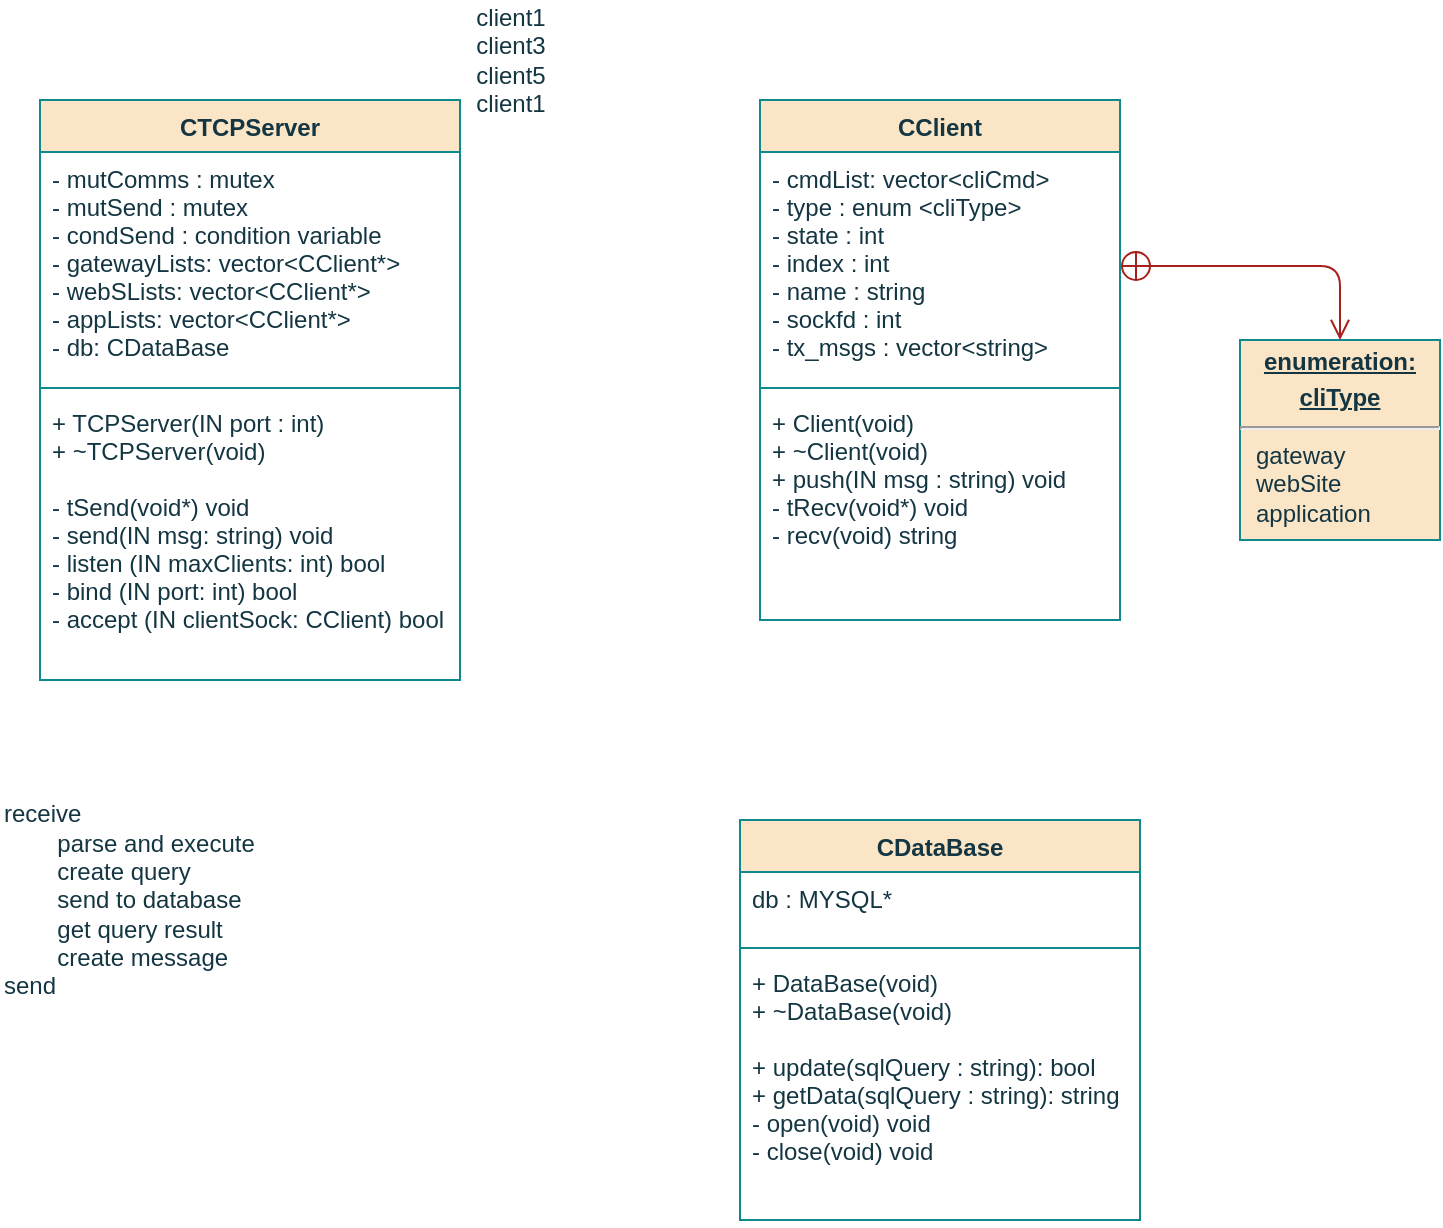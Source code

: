 <mxfile version="15.9.6" type="device" pages="6"><diagram id="49ln73r_cyLWRRV5bPis" name="Class"><mxGraphModel dx="1422" dy="793" grid="1" gridSize="10" guides="1" tooltips="1" connect="1" arrows="1" fold="1" page="0" pageScale="1" pageWidth="850" pageHeight="1100" background="none" math="0" shadow="0"><root><mxCell id="0"/><mxCell id="1" parent="0"/><mxCell id="VT_Aw-DX98Dw9pmr3WUd-1" value="CTCPServer" style="swimlane;fontStyle=1;align=center;verticalAlign=top;childLayout=stackLayout;horizontal=1;startSize=26;horizontalStack=0;resizeParent=1;resizeParentMax=0;resizeLast=0;collapsible=1;marginBottom=0;fillColor=#FAE5C7;strokeColor=#0F8B8D;fontColor=#143642;" parent="1" vertex="1"><mxGeometry x="120" y="200" width="210" height="290" as="geometry"><mxRectangle x="240" y="280" width="60" height="26" as="alternateBounds"/></mxGeometry></mxCell><mxCell id="VT_Aw-DX98Dw9pmr3WUd-2" value="-  mutComms : mutex&#xA;-  mutSend : mutex&#xA;- condSend : condition variable&#xA;- gatewayLists: vector&lt;CClient*&gt;&#xA;- webSLists: vector&lt;CClient*&gt;&#xA;- appLists: vector&lt;CClient*&gt;&#xA;- db: CDataBase" style="text;strokeColor=none;fillColor=none;align=left;verticalAlign=top;spacingLeft=4;spacingRight=4;overflow=hidden;rotatable=0;points=[[0,0.5],[1,0.5]];portConstraint=eastwest;fontColor=#143642;" parent="VT_Aw-DX98Dw9pmr3WUd-1" vertex="1"><mxGeometry y="26" width="210" height="114" as="geometry"/></mxCell><mxCell id="VT_Aw-DX98Dw9pmr3WUd-3" value="" style="line;strokeWidth=1;fillColor=none;align=left;verticalAlign=middle;spacingTop=-1;spacingLeft=3;spacingRight=3;rotatable=0;labelPosition=right;points=[];portConstraint=eastwest;labelBackgroundColor=#DAD2D8;strokeColor=#0F8B8D;fontColor=#143642;" parent="VT_Aw-DX98Dw9pmr3WUd-1" vertex="1"><mxGeometry y="140" width="210" height="8" as="geometry"/></mxCell><mxCell id="VT_Aw-DX98Dw9pmr3WUd-4" value="+ TCPServer(IN port : int)&#xA;+ ~TCPServer(void)&#xA;&#xA;- tSend(void*) void&#xA;- send(IN msg: string) void&#xA;- listen (IN maxClients: int) bool&#xA;- bind (IN port: int) bool&#xA;- accept (IN clientSock: CClient) bool" style="text;strokeColor=none;fillColor=none;align=left;verticalAlign=top;spacingLeft=4;spacingRight=4;overflow=hidden;rotatable=0;points=[[0,0.5],[1,0.5]];portConstraint=eastwest;fontColor=#143642;" parent="VT_Aw-DX98Dw9pmr3WUd-1" vertex="1"><mxGeometry y="148" width="210" height="142" as="geometry"/></mxCell><mxCell id="X1x6oeMcWAnw7KR55U_l-1" value="CClient" style="swimlane;fontStyle=1;align=center;verticalAlign=top;childLayout=stackLayout;horizontal=1;startSize=26;horizontalStack=0;resizeParent=1;resizeParentMax=0;resizeLast=0;collapsible=1;marginBottom=0;fillColor=#FAE5C7;strokeColor=#0F8B8D;fontColor=#143642;" vertex="1" parent="1"><mxGeometry x="480" y="200" width="180" height="260" as="geometry"><mxRectangle x="240" y="280" width="60" height="26" as="alternateBounds"/></mxGeometry></mxCell><mxCell id="X1x6oeMcWAnw7KR55U_l-2" value="- cmdList: vector&lt;cliCmd&gt;&#xA;- type : enum &lt;cliType&gt;&#xA;- state : int&#xA;        -  index : int&#xA;        - name : string&#xA;- sockfd : int&#xA;- tx_msgs : vector&lt;string&gt;" style="text;strokeColor=none;fillColor=none;align=left;verticalAlign=top;spacingLeft=4;spacingRight=4;overflow=hidden;rotatable=0;points=[[0,0.5],[1,0.5]];portConstraint=eastwest;fontColor=#143642;" vertex="1" parent="X1x6oeMcWAnw7KR55U_l-1"><mxGeometry y="26" width="180" height="114" as="geometry"/></mxCell><mxCell id="X1x6oeMcWAnw7KR55U_l-3" value="" style="line;strokeWidth=1;fillColor=none;align=left;verticalAlign=middle;spacingTop=-1;spacingLeft=3;spacingRight=3;rotatable=0;labelPosition=right;points=[];portConstraint=eastwest;labelBackgroundColor=#DAD2D8;strokeColor=#0F8B8D;fontColor=#143642;" vertex="1" parent="X1x6oeMcWAnw7KR55U_l-1"><mxGeometry y="140" width="180" height="8" as="geometry"/></mxCell><mxCell id="X1x6oeMcWAnw7KR55U_l-4" value="+ Client(void)&#xA;+ ~Client(void)&#xA;+ push(IN msg : string) void&#xA;- tRecv(void*) void&#xA;- recv(void) string" style="text;strokeColor=none;fillColor=none;align=left;verticalAlign=top;spacingLeft=4;spacingRight=4;overflow=hidden;rotatable=0;points=[[0,0.5],[1,0.5]];portConstraint=eastwest;fontColor=#143642;" vertex="1" parent="X1x6oeMcWAnw7KR55U_l-1"><mxGeometry y="148" width="180" height="112" as="geometry"/></mxCell><mxCell id="X1x6oeMcWAnw7KR55U_l-5" value="&lt;p style=&quot;margin: 0px ; margin-top: 4px ; text-align: center ; text-decoration: underline&quot;&gt;&lt;b&gt;enumeration:&lt;/b&gt;&lt;/p&gt;&lt;p style=&quot;margin: 0px ; margin-top: 4px ; text-align: center ; text-decoration: underline&quot;&gt;&lt;b&gt;cliType&lt;/b&gt;&lt;/p&gt;&lt;hr&gt;&lt;p style=&quot;margin: 0px ; margin-left: 8px&quot;&gt;gateway&lt;/p&gt;&lt;p style=&quot;margin: 0px ; margin-left: 8px&quot;&gt;webSite&lt;/p&gt;&lt;p style=&quot;margin: 0px ; margin-left: 8px&quot;&gt;application&lt;br&gt;&lt;/p&gt;" style="verticalAlign=top;align=left;overflow=fill;fontSize=12;fontFamily=Helvetica;html=1;fillColor=#FAE5C7;strokeColor=#0F8B8D;fontColor=#143642;" vertex="1" parent="1"><mxGeometry x="720" y="320" width="100" height="100" as="geometry"/></mxCell><mxCell id="X1x6oeMcWAnw7KR55U_l-6" value="" style="endArrow=open;startArrow=circlePlus;endFill=0;startFill=0;endSize=8;html=1;rounded=1;sketch=0;fontColor=#143642;strokeColor=#A8201A;fillColor=#FAE5C7;exitX=1;exitY=0.5;exitDx=0;exitDy=0;entryX=0.5;entryY=0;entryDx=0;entryDy=0;edgeStyle=orthogonalEdgeStyle;" edge="1" parent="1" source="X1x6oeMcWAnw7KR55U_l-2" target="X1x6oeMcWAnw7KR55U_l-5"><mxGeometry width="160" relative="1" as="geometry"><mxPoint x="340" y="410" as="sourcePoint"/><mxPoint x="500" y="410" as="targetPoint"/></mxGeometry></mxCell><mxCell id="p8gw9Uzr9oLo1h1CHHn8-1" value="CDataBase" style="swimlane;fontStyle=1;align=center;verticalAlign=top;childLayout=stackLayout;horizontal=1;startSize=26;horizontalStack=0;resizeParent=1;resizeParentMax=0;resizeLast=0;collapsible=1;marginBottom=0;fillColor=#FAE5C7;strokeColor=#0F8B8D;fontColor=#143642;" vertex="1" parent="1"><mxGeometry x="470" y="560" width="200" height="200" as="geometry"><mxRectangle x="240" y="280" width="60" height="26" as="alternateBounds"/></mxGeometry></mxCell><mxCell id="p8gw9Uzr9oLo1h1CHHn8-2" value="db : MYSQL*" style="text;strokeColor=none;fillColor=none;align=left;verticalAlign=top;spacingLeft=4;spacingRight=4;overflow=hidden;rotatable=0;points=[[0,0.5],[1,0.5]];portConstraint=eastwest;fontColor=#143642;" vertex="1" parent="p8gw9Uzr9oLo1h1CHHn8-1"><mxGeometry y="26" width="200" height="34" as="geometry"/></mxCell><mxCell id="p8gw9Uzr9oLo1h1CHHn8-3" value="" style="line;strokeWidth=1;fillColor=none;align=left;verticalAlign=middle;spacingTop=-1;spacingLeft=3;spacingRight=3;rotatable=0;labelPosition=right;points=[];portConstraint=eastwest;labelBackgroundColor=#DAD2D8;strokeColor=#0F8B8D;fontColor=#143642;" vertex="1" parent="p8gw9Uzr9oLo1h1CHHn8-1"><mxGeometry y="60" width="200" height="8" as="geometry"/></mxCell><mxCell id="p8gw9Uzr9oLo1h1CHHn8-4" value="+ DataBase(void)&#xA;+ ~DataBase(void)&#xA;&#xA;+ update(sqlQuery : string): bool&#xA;+ getData(sqlQuery : string): string&#xA;- open(void) void&#xA;- close(void) void&#xA;" style="text;strokeColor=none;fillColor=none;align=left;verticalAlign=top;spacingLeft=4;spacingRight=4;overflow=hidden;rotatable=0;points=[[0,0.5],[1,0.5]];portConstraint=eastwest;fontColor=#143642;" vertex="1" parent="p8gw9Uzr9oLo1h1CHHn8-1"><mxGeometry y="68" width="200" height="132" as="geometry"/></mxCell><mxCell id="EY-Wl6rXiH8mKz--_IJj-1" value="&lt;div&gt;client1&lt;/div&gt;&lt;div&gt;client3&lt;/div&gt;&lt;div&gt;client5&lt;/div&gt;&lt;div&gt;client1&lt;br&gt;&lt;/div&gt;" style="text;html=1;align=center;verticalAlign=middle;resizable=0;points=[];autosize=1;strokeColor=none;fillColor=none;fontColor=#143642;" vertex="1" parent="1"><mxGeometry x="330" y="150" width="50" height="60" as="geometry"/></mxCell><mxCell id="EY-Wl6rXiH8mKz--_IJj-2" value="&lt;div align=&quot;left&quot;&gt;receive&lt;/div&gt;&lt;div align=&quot;left&quot;&gt;&lt;span style=&quot;white-space: pre&quot;&gt;&#9;&lt;/span&gt;parse and execute&lt;/div&gt;&lt;div align=&quot;left&quot;&gt;&lt;span style=&quot;white-space: pre&quot;&gt;&#9;&lt;/span&gt;create query &lt;br&gt;&lt;/div&gt;&lt;div align=&quot;left&quot;&gt;&lt;span style=&quot;white-space: pre&quot;&gt;&#9;&lt;/span&gt;send to database&lt;/div&gt;&lt;div align=&quot;left&quot;&gt;&lt;span style=&quot;white-space: pre&quot;&gt;&#9;&lt;/span&gt;get query result&lt;/div&gt;&lt;div align=&quot;left&quot;&gt;&lt;span style=&quot;white-space: pre&quot;&gt;&#9;&lt;/span&gt;create message&lt;/div&gt;&lt;div align=&quot;left&quot;&gt;send&lt;br&gt;&lt;/div&gt;" style="text;html=1;align=left;verticalAlign=middle;resizable=0;points=[];autosize=1;strokeColor=none;fillColor=none;fontColor=#143642;" vertex="1" parent="1"><mxGeometry x="100" y="550" width="140" height="100" as="geometry"/></mxCell></root></mxGraphModel></diagram><diagram id="hn6dhvuk8s2SpI-NVS4P" name="Constructor"><mxGraphModel dx="1422" dy="793" grid="1" gridSize="10" guides="1" tooltips="1" connect="1" arrows="1" fold="1" page="1" pageScale="1" pageWidth="850" pageHeight="1100" math="0" shadow="0"><root><mxCell id="hXIcu-qpM7IXTfJRX9DU-0"/><mxCell id="hXIcu-qpM7IXTfJRX9DU-1" parent="hXIcu-qpM7IXTfJRX9DU-0"/><mxCell id="hXIcu-qpM7IXTfJRX9DU-2" style="edgeStyle=orthogonalEdgeStyle;curved=0;rounded=1;sketch=0;orthogonalLoop=1;jettySize=auto;html=1;exitX=0.5;exitY=1;exitDx=0;exitDy=0;entryX=0.5;entryY=0;entryDx=0;entryDy=0;fontColor=#143642;strokeColor=#A8201A;fillColor=#FAE5C7;" parent="hXIcu-qpM7IXTfJRX9DU-1" source="hXIcu-qpM7IXTfJRX9DU-3" edge="1"><mxGeometry relative="1" as="geometry"><mxPoint x="353" y="140" as="targetPoint"/></mxGeometry></mxCell><mxCell id="hXIcu-qpM7IXTfJRX9DU-3" value="TCPclient" style="ellipse;whiteSpace=wrap;html=1;fillColor=#FAE5C7;strokeColor=#0F8B8D;fontColor=#143642;fontStyle=1" parent="hXIcu-qpM7IXTfJRX9DU-1" vertex="1"><mxGeometry x="290" y="50" width="125.5" height="50" as="geometry"/></mxCell><mxCell id="hXIcu-qpM7IXTfJRX9DU-4" value="Returns &lt;i&gt;sd&lt;/i&gt;" style="edgeStyle=orthogonalEdgeStyle;rounded=1;orthogonalLoop=1;jettySize=auto;html=1;exitX=0.5;exitY=1;exitDx=0;exitDy=0;entryX=0.5;entryY=0;entryDx=0;entryDy=0;fontSize=11;strokeColor=#A8201A;" parent="hXIcu-qpM7IXTfJRX9DU-1" target="hXIcu-qpM7IXTfJRX9DU-8" edge="1"><mxGeometry relative="1" as="geometry"><mxPoint x="353" y="170" as="sourcePoint"/><mxPoint x="352.75" y="210" as="targetPoint"/></mxGeometry></mxCell><mxCell id="hXIcu-qpM7IXTfJRX9DU-5" value="end" style="ellipse;whiteSpace=wrap;html=1;fillColor=#FAE5C7;strokeColor=#0F8B8D;fontColor=#143642;fontStyle=1" parent="hXIcu-qpM7IXTfJRX9DU-1" vertex="1"><mxGeometry x="568.12" y="350" width="48" height="30" as="geometry"/></mxCell><mxCell id="hXIcu-qpM7IXTfJRX9DU-6" value="socket()" style="shape=process;whiteSpace=wrap;html=1;backgroundOutline=1;rounded=0;sketch=0;fontColor=#143642;strokeColor=#0F8B8D;fillColor=#FAE5C7;fontStyle=1" parent="hXIcu-qpM7IXTfJRX9DU-1" vertex="1"><mxGeometry x="278" y="140" width="150" height="30" as="geometry"/></mxCell><mxCell id="hXIcu-qpM7IXTfJRX9DU-7" style="edgeStyle=orthogonalEdgeStyle;rounded=1;orthogonalLoop=1;jettySize=auto;html=1;exitX=0.5;exitY=1;exitDx=0;exitDy=0;entryX=0.5;entryY=0;entryDx=0;entryDy=0;fontSize=11;strokeColor=#A8201A;" parent="hXIcu-qpM7IXTfJRX9DU-1" source="hXIcu-qpM7IXTfJRX9DU-8" target="hXIcu-qpM7IXTfJRX9DU-17" edge="1"><mxGeometry relative="1" as="geometry"/></mxCell><mxCell id="hXIcu-qpM7IXTfJRX9DU-8" value="Create and initialize socket address" style="rounded=0;whiteSpace=wrap;html=1;sketch=0;fontColor=#143642;strokeColor=#0F8B8D;fillColor=#FAE5C7;" parent="hXIcu-qpM7IXTfJRX9DU-1" vertex="1"><mxGeometry x="278" y="210" width="149.5" height="40" as="geometry"/></mxCell><mxCell id="hXIcu-qpM7IXTfJRX9DU-9" style="edgeStyle=orthogonalEdgeStyle;rounded=1;orthogonalLoop=1;jettySize=auto;html=1;exitX=0.5;exitY=1;exitDx=0;exitDy=0;entryX=0.5;entryY=0;entryDx=0;entryDy=0;fontSize=11;strokeColor=#A8201A;" parent="hXIcu-qpM7IXTfJRX9DU-1" source="hXIcu-qpM7IXTfJRX9DU-10" target="hXIcu-qpM7IXTfJRX9DU-15" edge="1"><mxGeometry relative="1" as="geometry"/></mxCell><mxCell id="hXIcu-qpM7IXTfJRX9DU-10" value="connect(&lt;i&gt;&lt;span style=&quot;font-weight: normal&quot;&gt;sd&lt;/span&gt;&lt;/i&gt;)" style="shape=process;whiteSpace=wrap;html=1;backgroundOutline=1;rounded=0;sketch=0;fontColor=#143642;strokeColor=#0F8B8D;fillColor=#FAE5C7;fontStyle=1" parent="hXIcu-qpM7IXTfJRX9DU-1" vertex="1"><mxGeometry x="277.5" y="300" width="150" height="30" as="geometry"/></mxCell><mxCell id="hXIcu-qpM7IXTfJRX9DU-11" style="edgeStyle=orthogonalEdgeStyle;rounded=1;orthogonalLoop=1;jettySize=auto;html=1;exitX=1;exitY=0.5;exitDx=0;exitDy=0;fontSize=11;strokeColor=#A8201A;entryX=1;entryY=0.5;entryDx=0;entryDy=0;" parent="hXIcu-qpM7IXTfJRX9DU-1" source="hXIcu-qpM7IXTfJRX9DU-15" target="hXIcu-qpM7IXTfJRX9DU-17" edge="1"><mxGeometry relative="1" as="geometry"><mxPoint x="437.5" y="250" as="targetPoint"/><Array as="points"><mxPoint x="450" y="395"/><mxPoint x="450" y="275"/></Array></mxGeometry></mxCell><mxCell id="hXIcu-qpM7IXTfJRX9DU-12" value="No" style="edgeLabel;html=1;align=center;verticalAlign=middle;resizable=0;points=[];fontSize=11;" parent="hXIcu-qpM7IXTfJRX9DU-11" vertex="1" connectable="0"><mxGeometry x="-0.915" y="2" relative="1" as="geometry"><mxPoint as="offset"/></mxGeometry></mxCell><mxCell id="hXIcu-qpM7IXTfJRX9DU-13" style="edgeStyle=orthogonalEdgeStyle;rounded=1;orthogonalLoop=1;jettySize=auto;html=1;exitX=0.5;exitY=1;exitDx=0;exitDy=0;entryX=0.5;entryY=0;entryDx=0;entryDy=0;fontSize=11;strokeColor=#A8201A;" parent="hXIcu-qpM7IXTfJRX9DU-1" target="hXIcu-qpM7IXTfJRX9DU-21" edge="1"><mxGeometry relative="1" as="geometry"><mxPoint x="592.25" y="197.5" as="sourcePoint"/></mxGeometry></mxCell><mxCell id="hXIcu-qpM7IXTfJRX9DU-14" value="Yes" style="edgeStyle=orthogonalEdgeStyle;rounded=1;orthogonalLoop=1;jettySize=auto;html=1;exitX=0;exitY=0.5;exitDx=0;exitDy=0;entryX=0.5;entryY=0;entryDx=0;entryDy=0;fontSize=11;strokeColor=#A8201A;" parent="hXIcu-qpM7IXTfJRX9DU-1" source="hXIcu-qpM7IXTfJRX9DU-15" target="hXIcu-qpM7IXTfJRX9DU-24" edge="1"><mxGeometry relative="1" as="geometry"/></mxCell><mxCell id="hXIcu-qpM7IXTfJRX9DU-15" value="Connected to server ?" style="rhombus;whiteSpace=wrap;html=1;rounded=0;sketch=0;fontColor=#143642;strokeColor=#0F8B8D;fillColor=#FAE5C7;" parent="hXIcu-qpM7IXTfJRX9DU-1" vertex="1"><mxGeometry x="303.5" y="350" width="98" height="90" as="geometry"/></mxCell><mxCell id="hXIcu-qpM7IXTfJRX9DU-16" style="edgeStyle=orthogonalEdgeStyle;rounded=1;orthogonalLoop=1;jettySize=auto;html=1;exitX=0.5;exitY=1;exitDx=0;exitDy=0;entryX=0.5;entryY=0;entryDx=0;entryDy=0;fontSize=11;strokeColor=#A8201A;" parent="hXIcu-qpM7IXTfJRX9DU-1" source="hXIcu-qpM7IXTfJRX9DU-17" target="hXIcu-qpM7IXTfJRX9DU-10" edge="1"><mxGeometry relative="1" as="geometry"/></mxCell><mxCell id="hXIcu-qpM7IXTfJRX9DU-17" value="" style="ellipse;whiteSpace=wrap;html=1;aspect=fixed;rounded=0;sketch=0;fontColor=#143642;strokeColor=#0F8B8D;fillColor=#FAE5C7;" parent="hXIcu-qpM7IXTfJRX9DU-1" vertex="1"><mxGeometry x="342.5" y="265" width="20" height="20" as="geometry"/></mxCell><mxCell id="hXIcu-qpM7IXTfJRX9DU-20" style="edgeStyle=orthogonalEdgeStyle;rounded=1;orthogonalLoop=1;jettySize=auto;html=1;exitX=0.5;exitY=1;exitDx=0;exitDy=0;entryX=0.5;entryY=0;entryDx=0;entryDy=0;fontSize=11;strokeColor=#A8201A;" parent="hXIcu-qpM7IXTfJRX9DU-1" source="hXIcu-qpM7IXTfJRX9DU-21" target="hXIcu-qpM7IXTfJRX9DU-23" edge="1"><mxGeometry relative="1" as="geometry"/></mxCell><mxCell id="hXIcu-qpM7IXTfJRX9DU-21" value="&lt;div&gt;&lt;b&gt;Create&lt;/b&gt;&lt;i&gt;&lt;b&gt; &lt;/b&gt;tx_msgs&lt;br&gt;&lt;b&gt;&lt;/b&gt;&lt;/i&gt;&lt;/div&gt;" style="rounded=0;whiteSpace=wrap;html=1;sketch=0;fontColor=#143642;strokeColor=#0F8B8D;fillColor=#FAE5C7;" parent="hXIcu-qpM7IXTfJRX9DU-1" vertex="1"><mxGeometry x="517" y="217.5" width="150.25" height="40" as="geometry"/></mxCell><mxCell id="hXIcu-qpM7IXTfJRX9DU-22" style="edgeStyle=orthogonalEdgeStyle;rounded=1;orthogonalLoop=1;jettySize=auto;html=1;exitX=0.5;exitY=1;exitDx=0;exitDy=0;entryX=0.5;entryY=0;entryDx=0;entryDy=0;fontSize=11;strokeColor=#A8201A;" parent="hXIcu-qpM7IXTfJRX9DU-1" source="hXIcu-qpM7IXTfJRX9DU-23" target="hXIcu-qpM7IXTfJRX9DU-5" edge="1"><mxGeometry relative="1" as="geometry"><mxPoint x="592.875" y="347.5" as="targetPoint"/></mxGeometry></mxCell><mxCell id="hXIcu-qpM7IXTfJRX9DU-23" value="&lt;div&gt;&lt;b&gt;Init &lt;/b&gt;&lt;i&gt;mutComm&lt;/i&gt;&lt;/div&gt;&lt;div&gt;&lt;b&gt;Init &lt;/b&gt;&lt;i&gt;mutSend&lt;/i&gt;&lt;/div&gt;&lt;b&gt;Create&lt;/b&gt;&lt;i&gt; condSend&lt;/i&gt;" style="rounded=0;whiteSpace=wrap;html=1;sketch=0;fontColor=#143642;strokeColor=#0F8B8D;fillColor=#FAE5C7;" parent="hXIcu-qpM7IXTfJRX9DU-1" vertex="1"><mxGeometry x="517" y="277.5" width="150.25" height="50" as="geometry"/></mxCell><mxCell id="hXIcu-qpM7IXTfJRX9DU-24" value="1" style="ellipse;whiteSpace=wrap;html=1;aspect=fixed;rounded=0;sketch=0;fontColor=#143642;strokeColor=#0F8B8D;fillColor=#FAE5C7;" parent="hXIcu-qpM7IXTfJRX9DU-1" vertex="1"><mxGeometry x="270" y="430" width="20" height="20" as="geometry"/></mxCell><mxCell id="hXIcu-qpM7IXTfJRX9DU-25" value="1" style="ellipse;whiteSpace=wrap;html=1;aspect=fixed;rounded=0;sketch=0;fontColor=#143642;strokeColor=#0F8B8D;fillColor=#FAE5C7;" parent="hXIcu-qpM7IXTfJRX9DU-1" vertex="1"><mxGeometry x="582.12" y="180" width="20" height="20" as="geometry"/></mxCell></root></mxGraphModel></diagram><diagram id="CsAOHbTbmxfL8R-NAH2l" name="run"><mxGraphModel dx="1422" dy="793" grid="1" gridSize="10" guides="1" tooltips="1" connect="1" arrows="1" fold="1" page="1" pageScale="1" pageWidth="850" pageHeight="1100" math="0" shadow="0"><root><mxCell id="0YeBfchRnldT-niAD2FL-0"/><mxCell id="0YeBfchRnldT-niAD2FL-1" parent="0YeBfchRnldT-niAD2FL-0"/><mxCell id="HOkaksK2Cnnnm919ek6h-0" style="edgeStyle=orthogonalEdgeStyle;curved=0;rounded=1;sketch=0;orthogonalLoop=1;jettySize=auto;html=1;exitX=0.5;exitY=1;exitDx=0;exitDy=0;entryX=0.5;entryY=0;entryDx=0;entryDy=0;fontColor=#143642;strokeColor=#A8201A;fillColor=#FAE5C7;" parent="0YeBfchRnldT-niAD2FL-1" source="HOkaksK2Cnnnm919ek6h-1" edge="1"><mxGeometry relative="1" as="geometry"><mxPoint x="445.37" y="120" as="targetPoint"/></mxGeometry></mxCell><mxCell id="HOkaksK2Cnnnm919ek6h-1" value="&lt;div&gt;Run&lt;span style=&quot;font-weight: normal&quot;&gt;&lt;/span&gt;&lt;br&gt;&lt;/div&gt;" style="ellipse;whiteSpace=wrap;html=1;fillColor=#FAE5C7;strokeColor=#0F8B8D;fontColor=#143642;fontStyle=1" parent="0YeBfchRnldT-niAD2FL-1" vertex="1"><mxGeometry x="382.37" y="30" width="125.5" height="50" as="geometry"/></mxCell><mxCell id="HOkaksK2Cnnnm919ek6h-2" value="" style="edgeStyle=orthogonalEdgeStyle;curved=0;rounded=1;sketch=0;orthogonalLoop=1;jettySize=auto;html=1;fontColor=#143642;strokeColor=#A8201A;fillColor=#FAE5C7;" parent="0YeBfchRnldT-niAD2FL-1" source="HOkaksK2Cnnnm919ek6h-3" edge="1"><mxGeometry relative="1" as="geometry"><mxPoint x="445.25" y="180.0" as="targetPoint"/></mxGeometry></mxCell><mxCell id="HOkaksK2Cnnnm919ek6h-3" value="&lt;b&gt;Create&lt;/b&gt; tSend" style="rounded=0;whiteSpace=wrap;html=1;sketch=0;fontColor=#143642;strokeColor=#0F8B8D;fillColor=#FAE5C7;" parent="0YeBfchRnldT-niAD2FL-1" vertex="1"><mxGeometry x="370.25" y="120" width="150" height="40" as="geometry"/></mxCell><mxCell id="HOkaksK2Cnnnm919ek6h-5" style="edgeStyle=orthogonalEdgeStyle;rounded=1;orthogonalLoop=1;jettySize=auto;html=1;exitX=0.5;exitY=1;exitDx=0;exitDy=0;entryX=0.5;entryY=0;entryDx=0;entryDy=0;strokeColor=#A8201A;" parent="0YeBfchRnldT-niAD2FL-1" source="HOkaksK2Cnnnm919ek6h-6" target="HOkaksK2Cnnnm919ek6h-8" edge="1"><mxGeometry relative="1" as="geometry"/></mxCell><mxCell id="HOkaksK2Cnnnm919ek6h-6" value="&lt;b&gt;Join&lt;/b&gt; tSend" style="rounded=0;whiteSpace=wrap;html=1;sketch=0;fontColor=#143642;strokeColor=#0F8B8D;fillColor=#FAE5C7;" parent="0YeBfchRnldT-niAD2FL-1" vertex="1"><mxGeometry x="370.25" y="180" width="150" height="40" as="geometry"/></mxCell><mxCell id="HOkaksK2Cnnnm919ek6h-8" value="End" style="ellipse;whiteSpace=wrap;html=1;fillColor=#FAE5C7;strokeColor=#0F8B8D;fontColor=#143642;fontStyle=1" parent="0YeBfchRnldT-niAD2FL-1" vertex="1"><mxGeometry x="416.12" y="260" width="58.25" height="40" as="geometry"/></mxCell></root></mxGraphModel></diagram><diagram id="X-pz4pQRBfgOnDB83TKP" name="push"><mxGraphModel dx="1422" dy="793" grid="1" gridSize="10" guides="1" tooltips="1" connect="1" arrows="1" fold="1" page="1" pageScale="1" pageWidth="850" pageHeight="1100" math="0" shadow="0"><root><mxCell id="3cbHG8BPpw8UgqueG_jl-0"/><mxCell id="3cbHG8BPpw8UgqueG_jl-1" parent="3cbHG8BPpw8UgqueG_jl-0"/><mxCell id="3cbHG8BPpw8UgqueG_jl-2" style="edgeStyle=orthogonalEdgeStyle;curved=0;rounded=1;sketch=0;orthogonalLoop=1;jettySize=auto;html=1;exitX=0.5;exitY=1;exitDx=0;exitDy=0;entryX=0.5;entryY=0;entryDx=0;entryDy=0;fontColor=#143642;strokeColor=#A8201A;fillColor=#FAE5C7;" parent="3cbHG8BPpw8UgqueG_jl-1" source="3cbHG8BPpw8UgqueG_jl-3" edge="1"><mxGeometry relative="1" as="geometry"><mxPoint x="435.26" y="120.0" as="targetPoint"/></mxGeometry></mxCell><mxCell id="3cbHG8BPpw8UgqueG_jl-3" value="&lt;div&gt;Push&lt;/div&gt;&lt;div&gt;&lt;br&gt;&lt;/div&gt;&lt;div&gt;IN: &lt;i&gt;&lt;span style=&quot;font-weight: normal&quot;&gt;msg&lt;/span&gt;&lt;/i&gt;&lt;br&gt;&lt;/div&gt;" style="ellipse;whiteSpace=wrap;html=1;fillColor=#FAE5C7;strokeColor=#0F8B8D;fontColor=#143642;fontStyle=1" parent="3cbHG8BPpw8UgqueG_jl-1" vertex="1"><mxGeometry x="372.26" y="30" width="125.5" height="50" as="geometry"/></mxCell><mxCell id="3cbHG8BPpw8UgqueG_jl-4" style="edgeStyle=orthogonalEdgeStyle;curved=0;rounded=1;sketch=0;orthogonalLoop=1;jettySize=auto;html=1;exitX=0.5;exitY=1;exitDx=0;exitDy=0;entryX=0.5;entryY=0;entryDx=0;entryDy=0;fontColor=#143642;strokeColor=#A8201A;fillColor=#FAE5C7;" parent="3cbHG8BPpw8UgqueG_jl-1" source="3cbHG8BPpw8UgqueG_jl-5" target="3cbHG8BPpw8UgqueG_jl-9" edge="1"><mxGeometry relative="1" as="geometry"/></mxCell><mxCell id="3cbHG8BPpw8UgqueG_jl-5" value="&lt;b&gt;Lock&lt;/b&gt; &lt;i&gt;mutSend&lt;/i&gt;" style="rounded=0;whiteSpace=wrap;html=1;sketch=0;fontColor=#143642;strokeColor=#0F8B8D;fillColor=#FAE5C7;" parent="3cbHG8BPpw8UgqueG_jl-1" vertex="1"><mxGeometry x="360.26" y="120" width="150" height="40" as="geometry"/></mxCell><mxCell id="3cbHG8BPpw8UgqueG_jl-6" style="edgeStyle=orthogonalEdgeStyle;curved=0;rounded=1;sketch=0;orthogonalLoop=1;jettySize=auto;html=1;exitX=0.5;exitY=1;exitDx=0;exitDy=0;entryX=0.5;entryY=0;entryDx=0;entryDy=0;fontColor=#143642;strokeColor=#A8201A;fillColor=#FAE5C7;" parent="3cbHG8BPpw8UgqueG_jl-1" source="3cbHG8BPpw8UgqueG_jl-7" target="3cbHG8BPpw8UgqueG_jl-12" edge="1"><mxGeometry relative="1" as="geometry"/></mxCell><mxCell id="3cbHG8BPpw8UgqueG_jl-7" value="&lt;b&gt;Unlock&lt;/b&gt; &lt;i&gt;mutSend&lt;/i&gt;" style="rounded=0;whiteSpace=wrap;html=1;sketch=0;fontColor=#143642;strokeColor=#0F8B8D;fillColor=#FAE5C7;" parent="3cbHG8BPpw8UgqueG_jl-1" vertex="1"><mxGeometry x="360" y="300" width="150" height="40" as="geometry"/></mxCell><mxCell id="3cbHG8BPpw8UgqueG_jl-8" style="edgeStyle=orthogonalEdgeStyle;curved=0;rounded=1;sketch=0;orthogonalLoop=1;jettySize=auto;html=1;exitX=0.5;exitY=1;exitDx=0;exitDy=0;fontColor=#143642;strokeColor=#A8201A;fillColor=#FAE5C7;" parent="3cbHG8BPpw8UgqueG_jl-1" source="3cbHG8BPpw8UgqueG_jl-9" target="3cbHG8BPpw8UgqueG_jl-11" edge="1"><mxGeometry relative="1" as="geometry"/></mxCell><mxCell id="3cbHG8BPpw8UgqueG_jl-9" value="&lt;b&gt;Push &lt;/b&gt;&lt;i&gt;msg&lt;/i&gt; to &lt;i&gt;tx_msgs&lt;/i&gt;" style="rounded=0;whiteSpace=wrap;html=1;sketch=0;fontColor=#143642;strokeColor=#0F8B8D;fillColor=#FAE5C7;" parent="3cbHG8BPpw8UgqueG_jl-1" vertex="1"><mxGeometry x="360.01" y="180" width="150.25" height="40" as="geometry"/></mxCell><mxCell id="3cbHG8BPpw8UgqueG_jl-10" style="edgeStyle=orthogonalEdgeStyle;curved=0;rounded=1;sketch=0;orthogonalLoop=1;jettySize=auto;html=1;exitX=0.5;exitY=1;exitDx=0;exitDy=0;fontColor=#143642;strokeColor=#A8201A;fillColor=#FAE5C7;" parent="3cbHG8BPpw8UgqueG_jl-1" source="3cbHG8BPpw8UgqueG_jl-11" target="3cbHG8BPpw8UgqueG_jl-7" edge="1"><mxGeometry relative="1" as="geometry"/></mxCell><mxCell id="3cbHG8BPpw8UgqueG_jl-11" value="&lt;b&gt;Signal&lt;/b&gt; &lt;i&gt;condSend&lt;/i&gt;" style="rounded=0;whiteSpace=wrap;html=1;sketch=0;fontColor=#143642;strokeColor=#0F8B8D;fillColor=#FAE5C7;" parent="3cbHG8BPpw8UgqueG_jl-1" vertex="1"><mxGeometry x="360.01" y="240" width="150" height="40" as="geometry"/></mxCell><mxCell id="3cbHG8BPpw8UgqueG_jl-12" value="End" style="ellipse;whiteSpace=wrap;html=1;fillColor=#FAE5C7;strokeColor=#0F8B8D;fontColor=#143642;fontStyle=1" parent="3cbHG8BPpw8UgqueG_jl-1" vertex="1"><mxGeometry x="405.88" y="370" width="58.25" height="40" as="geometry"/></mxCell></root></mxGraphModel></diagram><diagram id="GCx22StDLpc6vgn4ESjC" name="send"><mxGraphModel dx="1422" dy="793" grid="1" gridSize="10" guides="1" tooltips="1" connect="1" arrows="1" fold="1" page="1" pageScale="1" pageWidth="850" pageHeight="1100" math="0" shadow="0"><root><mxCell id="8K9KiGm8iUB3ZnxoUxFl-0"/><mxCell id="8K9KiGm8iUB3ZnxoUxFl-1" parent="8K9KiGm8iUB3ZnxoUxFl-0"/><mxCell id="8K9KiGm8iUB3ZnxoUxFl-2" style="edgeStyle=orthogonalEdgeStyle;curved=0;rounded=1;sketch=0;orthogonalLoop=1;jettySize=auto;html=1;exitX=0.5;exitY=1;exitDx=0;exitDy=0;entryX=0.5;entryY=0;entryDx=0;entryDy=0;fontColor=#143642;strokeColor=#A8201A;fillColor=#FAE5C7;" parent="8K9KiGm8iUB3ZnxoUxFl-1" source="8K9KiGm8iUB3ZnxoUxFl-3" target="8K9KiGm8iUB3ZnxoUxFl-5" edge="1"><mxGeometry relative="1" as="geometry"><mxPoint x="304.75" y="150" as="targetPoint"/></mxGeometry></mxCell><mxCell id="8K9KiGm8iUB3ZnxoUxFl-3" value="tSend" style="ellipse;whiteSpace=wrap;html=1;fillColor=#FAE5C7;strokeColor=#0F8B8D;fontColor=#143642;fontStyle=1" parent="8K9KiGm8iUB3ZnxoUxFl-1" vertex="1"><mxGeometry x="242" y="80" width="125.5" height="50" as="geometry"/></mxCell><mxCell id="8K9KiGm8iUB3ZnxoUxFl-4" style="edgeStyle=orthogonalEdgeStyle;curved=0;rounded=1;sketch=0;orthogonalLoop=1;jettySize=auto;html=1;exitX=0.5;exitY=1;exitDx=0;exitDy=0;entryX=0.5;entryY=0;entryDx=0;entryDy=0;fontColor=#143642;strokeColor=#A8201A;fillColor=#FAE5C7;" parent="8K9KiGm8iUB3ZnxoUxFl-1" source="8K9KiGm8iUB3ZnxoUxFl-5" target="8K9KiGm8iUB3ZnxoUxFl-16" edge="1"><mxGeometry relative="1" as="geometry"/></mxCell><mxCell id="8K9KiGm8iUB3ZnxoUxFl-5" value="&lt;b&gt;Lock&lt;/b&gt; &lt;i&gt;mutSend&lt;/i&gt;" style="rounded=0;whiteSpace=wrap;html=1;sketch=0;fontColor=#143642;strokeColor=#0F8B8D;fillColor=#FAE5C7;" parent="8K9KiGm8iUB3ZnxoUxFl-1" vertex="1"><mxGeometry x="230" y="170" width="150" height="40" as="geometry"/></mxCell><mxCell id="8K9KiGm8iUB3ZnxoUxFl-6" value="condSend" style="edgeStyle=orthogonalEdgeStyle;curved=0;rounded=1;sketch=0;orthogonalLoop=1;jettySize=auto;html=1;fontColor=#143642;strokeColor=#A8201A;fillColor=#FAE5C7;entryX=1;entryY=0.5;entryDx=0;entryDy=0;fontStyle=2" parent="8K9KiGm8iUB3ZnxoUxFl-1" source="8K9KiGm8iUB3ZnxoUxFl-7" target="8K9KiGm8iUB3ZnxoUxFl-18" edge="1"><mxGeometry x="-0.667" relative="1" as="geometry"><mxPoint x="304.5" y="410.0" as="targetPoint"/><Array as="points"><mxPoint x="405" y="370"/></Array><mxPoint as="offset"/></mxGeometry></mxCell><mxCell id="8K9KiGm8iUB3ZnxoUxFl-7" value="&lt;b&gt;Wait&lt;/b&gt; for &lt;i&gt;condSend&lt;/i&gt;" style="rounded=0;whiteSpace=wrap;html=1;sketch=0;fontColor=#143642;strokeColor=#0F8B8D;fillColor=#FAE5C7;" parent="8K9KiGm8iUB3ZnxoUxFl-1" vertex="1"><mxGeometry x="330" y="310" width="150" height="40" as="geometry"/></mxCell><mxCell id="8K9KiGm8iUB3ZnxoUxFl-12" style="edgeStyle=orthogonalEdgeStyle;curved=0;rounded=1;sketch=0;orthogonalLoop=1;jettySize=auto;html=1;exitX=0;exitY=0.5;exitDx=0;exitDy=0;fontColor=#143642;strokeColor=#A8201A;fillColor=#FAE5C7;entryX=0;entryY=0.5;entryDx=0;entryDy=0;" parent="8K9KiGm8iUB3ZnxoUxFl-1" source="8K9KiGm8iUB3ZnxoUxFl-16" target="8K9KiGm8iUB3ZnxoUxFl-18" edge="1"><mxGeometry relative="1" as="geometry"><mxPoint x="300" y="400.0" as="targetPoint"/><Array as="points"><mxPoint x="210" y="270"/><mxPoint x="210" y="370"/></Array></mxGeometry></mxCell><mxCell id="8K9KiGm8iUB3ZnxoUxFl-13" value="No" style="edgeLabel;html=1;align=center;verticalAlign=middle;resizable=0;points=[];fontColor=#143642;" parent="8K9KiGm8iUB3ZnxoUxFl-12" vertex="1" connectable="0"><mxGeometry x="-0.879" relative="1" as="geometry"><mxPoint as="offset"/></mxGeometry></mxCell><mxCell id="8K9KiGm8iUB3ZnxoUxFl-14" style="edgeStyle=orthogonalEdgeStyle;curved=0;rounded=1;sketch=0;orthogonalLoop=1;jettySize=auto;html=1;exitX=1;exitY=0.5;exitDx=0;exitDy=0;entryX=0.5;entryY=0;entryDx=0;entryDy=0;fontColor=#143642;strokeColor=#A8201A;fillColor=#FAE5C7;" parent="8K9KiGm8iUB3ZnxoUxFl-1" source="8K9KiGm8iUB3ZnxoUxFl-16" target="8K9KiGm8iUB3ZnxoUxFl-7" edge="1"><mxGeometry relative="1" as="geometry"/></mxCell><mxCell id="8K9KiGm8iUB3ZnxoUxFl-15" value="Yes" style="edgeLabel;html=1;align=center;verticalAlign=middle;resizable=0;points=[];fontColor=#143642;" parent="8K9KiGm8iUB3ZnxoUxFl-14" vertex="1" connectable="0"><mxGeometry x="-0.8" y="-1" relative="1" as="geometry"><mxPoint as="offset"/></mxGeometry></mxCell><mxCell id="8K9KiGm8iUB3ZnxoUxFl-16" value="Is &lt;i&gt;tx_msgs&lt;/i&gt; empty?" style="rhombus;whiteSpace=wrap;html=1;rounded=0;sketch=0;fontColor=#143642;strokeColor=#0F8B8D;fillColor=#FAE5C7;" parent="8K9KiGm8iUB3ZnxoUxFl-1" vertex="1"><mxGeometry x="262" y="230" width="85.5" height="80" as="geometry"/></mxCell><mxCell id="8K9KiGm8iUB3ZnxoUxFl-17" style="edgeStyle=orthogonalEdgeStyle;curved=0;rounded=1;sketch=0;orthogonalLoop=1;jettySize=auto;html=1;exitX=0.5;exitY=1;exitDx=0;exitDy=0;entryX=0.5;entryY=0;entryDx=0;entryDy=0;fontColor=#143642;strokeColor=#A8201A;fillColor=#FAE5C7;" parent="8K9KiGm8iUB3ZnxoUxFl-1" source="8K9KiGm8iUB3ZnxoUxFl-18" edge="1"><mxGeometry relative="1" as="geometry"><mxPoint x="304.62" y="410" as="targetPoint"/></mxGeometry></mxCell><mxCell id="8K9KiGm8iUB3ZnxoUxFl-18" value="" style="ellipse;whiteSpace=wrap;html=1;aspect=fixed;rounded=0;sketch=0;fontColor=#143642;strokeColor=#0F8B8D;fillColor=#FAE5C7;" parent="8K9KiGm8iUB3ZnxoUxFl-1" vertex="1"><mxGeometry x="295" y="360" width="20" height="20" as="geometry"/></mxCell><mxCell id="8K9KiGm8iUB3ZnxoUxFl-19" value="Continue to send queued messages" style="shape=note;whiteSpace=wrap;html=1;backgroundOutline=1;darkOpacity=0.05;rounded=0;sketch=0;fontColor=#143642;strokeColor=#0F8B8D;fillColor=#FAE5C7;size=15;fontSize=11;" parent="8K9KiGm8iUB3ZnxoUxFl-1" vertex="1"><mxGeometry x="80" y="250" width="100" height="50" as="geometry"/></mxCell><mxCell id="8K9KiGm8iUB3ZnxoUxFl-20" value="" style="endArrow=none;dashed=1;html=1;rounded=1;sketch=0;fontColor=#143642;strokeColor=#A8201A;fillColor=#FAE5C7;curved=0;exitX=0;exitY=0;exitDx=100;exitDy=15;exitPerimeter=0;" parent="8K9KiGm8iUB3ZnxoUxFl-1" source="8K9KiGm8iUB3ZnxoUxFl-19" edge="1"><mxGeometry width="50" height="50" relative="1" as="geometry"><mxPoint x="130" y="360" as="sourcePoint"/><mxPoint x="210" y="280" as="targetPoint"/></mxGeometry></mxCell><mxCell id="8K9KiGm8iUB3ZnxoUxFl-21" style="edgeStyle=orthogonalEdgeStyle;rounded=1;orthogonalLoop=1;jettySize=auto;html=1;exitX=0.5;exitY=1;exitDx=0;exitDy=0;entryX=0.5;entryY=0;entryDx=0;entryDy=0;strokeColor=#A8201A;" parent="8K9KiGm8iUB3ZnxoUxFl-1" source="8K9KiGm8iUB3ZnxoUxFl-22" target="8K9KiGm8iUB3ZnxoUxFl-26" edge="1"><mxGeometry relative="1" as="geometry"/></mxCell><mxCell id="8K9KiGm8iUB3ZnxoUxFl-22" value="&lt;b&gt;Pop &lt;/b&gt;&lt;i&gt;msg &lt;/i&gt;from &lt;i&gt;tx_msgs&lt;/i&gt;" style="rounded=0;whiteSpace=wrap;html=1;sketch=0;fontColor=#143642;strokeColor=#0F8B8D;fillColor=#FAE5C7;" parent="8K9KiGm8iUB3ZnxoUxFl-1" vertex="1"><mxGeometry x="230" y="410" width="150" height="40" as="geometry"/></mxCell><mxCell id="8K9KiGm8iUB3ZnxoUxFl-25" style="edgeStyle=orthogonalEdgeStyle;rounded=1;orthogonalLoop=1;jettySize=auto;html=1;exitX=0.5;exitY=1;exitDx=0;exitDy=0;entryX=0.5;entryY=0;entryDx=0;entryDy=0;strokeColor=#A8201A;" parent="8K9KiGm8iUB3ZnxoUxFl-1" source="8K9KiGm8iUB3ZnxoUxFl-26" target="8dW4jRWu1K2v7V6cRzqg-0" edge="1"><mxGeometry relative="1" as="geometry"><mxPoint x="305.38" y="530" as="targetPoint"/></mxGeometry></mxCell><mxCell id="8K9KiGm8iUB3ZnxoUxFl-26" value="&lt;b&gt;Unlock&lt;/b&gt; &lt;i&gt;mutSend&lt;/i&gt;" style="rounded=0;whiteSpace=wrap;html=1;sketch=0;fontColor=#143642;strokeColor=#0F8B8D;fillColor=#FAE5C7;" parent="8K9KiGm8iUB3ZnxoUxFl-1" vertex="1"><mxGeometry x="230.76" y="470" width="150" height="40" as="geometry"/></mxCell><mxCell id="8K9KiGm8iUB3ZnxoUxFl-27" value="End" style="ellipse;whiteSpace=wrap;html=1;fillColor=#FAE5C7;strokeColor=#0F8B8D;fontColor=#143642;fontStyle=1" parent="8K9KiGm8iUB3ZnxoUxFl-1" vertex="1"><mxGeometry x="275.63" y="590" width="58.25" height="40" as="geometry"/></mxCell><mxCell id="I6TmdqbAZ2gXYR9PNeYh-9" style="edgeStyle=orthogonalEdgeStyle;curved=0;rounded=1;sketch=0;orthogonalLoop=1;jettySize=auto;html=1;exitX=0.5;exitY=1;exitDx=0;exitDy=0;entryX=0.5;entryY=0;entryDx=0;entryDy=0;fontColor=#143642;strokeColor=#A8201A;fillColor=#FAE5C7;" edge="1" parent="8K9KiGm8iUB3ZnxoUxFl-1" source="I6TmdqbAZ2gXYR9PNeYh-10"><mxGeometry relative="1" as="geometry"><mxPoint x="585.37" y="170.0" as="targetPoint"/></mxGeometry></mxCell><mxCell id="I6TmdqbAZ2gXYR9PNeYh-10" value="&lt;div&gt;send&lt;/div&gt;&lt;div&gt;&lt;br&gt;&lt;/div&gt;&lt;div&gt;IN: msg&lt;br&gt;&lt;/div&gt;" style="ellipse;whiteSpace=wrap;html=1;fillColor=#FAE5C7;strokeColor=#0F8B8D;fontColor=#143642;fontStyle=1" vertex="1" parent="8K9KiGm8iUB3ZnxoUxFl-1"><mxGeometry x="522.37" y="80" width="125.5" height="50" as="geometry"/></mxCell><mxCell id="I6TmdqbAZ2gXYR9PNeYh-11" value="" style="edgeStyle=orthogonalEdgeStyle;curved=0;rounded=1;sketch=0;orthogonalLoop=1;jettySize=auto;html=1;fontColor=#143642;strokeColor=#A8201A;fillColor=#FAE5C7;" edge="1" parent="8K9KiGm8iUB3ZnxoUxFl-1" source="I6TmdqbAZ2gXYR9PNeYh-12"><mxGeometry relative="1" as="geometry"><mxPoint x="585.25" y="230.0" as="targetPoint"/></mxGeometry></mxCell><mxCell id="I6TmdqbAZ2gXYR9PNeYh-12" value="&lt;div&gt;&lt;b&gt;Lock&lt;/b&gt; &lt;i&gt;mutComms&lt;/i&gt;&lt;/div&gt;" style="rounded=0;whiteSpace=wrap;html=1;sketch=0;fontColor=#143642;strokeColor=#0F8B8D;fillColor=#FAE5C7;" vertex="1" parent="8K9KiGm8iUB3ZnxoUxFl-1"><mxGeometry x="510.25" y="170" width="150" height="40" as="geometry"/></mxCell><mxCell id="I6TmdqbAZ2gXYR9PNeYh-13" value="" style="edgeStyle=orthogonalEdgeStyle;curved=0;rounded=1;sketch=0;orthogonalLoop=1;jettySize=auto;html=1;fontColor=#143642;strokeColor=#A8201A;fillColor=#FAE5C7;entryX=0.5;entryY=0;entryDx=0;entryDy=0;" edge="1" parent="8K9KiGm8iUB3ZnxoUxFl-1" target="I6TmdqbAZ2gXYR9PNeYh-15"><mxGeometry relative="1" as="geometry"><mxPoint x="585.25" y="270.0" as="sourcePoint"/><mxPoint x="584.75" y="320.0" as="targetPoint"/></mxGeometry></mxCell><mxCell id="I6TmdqbAZ2gXYR9PNeYh-14" style="edgeStyle=orthogonalEdgeStyle;rounded=1;orthogonalLoop=1;jettySize=auto;html=1;exitX=0.5;exitY=1;exitDx=0;exitDy=0;entryX=0.5;entryY=0;entryDx=0;entryDy=0;strokeColor=#A8201A;" edge="1" parent="8K9KiGm8iUB3ZnxoUxFl-1" source="I6TmdqbAZ2gXYR9PNeYh-15" target="I6TmdqbAZ2gXYR9PNeYh-17"><mxGeometry relative="1" as="geometry"/></mxCell><mxCell id="I6TmdqbAZ2gXYR9PNeYh-15" value="&lt;b&gt;Unlock&lt;/b&gt; &lt;i&gt;mutComms&lt;/i&gt;" style="rounded=0;whiteSpace=wrap;html=1;sketch=0;fontColor=#143642;strokeColor=#0F8B8D;fillColor=#FAE5C7;" vertex="1" parent="8K9KiGm8iUB3ZnxoUxFl-1"><mxGeometry x="510.12" y="300" width="150" height="40" as="geometry"/></mxCell><mxCell id="I6TmdqbAZ2gXYR9PNeYh-16" value="&lt;b&gt;TCPSend(msg)&lt;/b&gt;" style="shape=process;whiteSpace=wrap;html=1;backgroundOutline=1;rounded=0;sketch=0;fontColor=#143642;strokeColor=#0F8B8D;fillColor=#FAE5C7;" vertex="1" parent="8K9KiGm8iUB3ZnxoUxFl-1"><mxGeometry x="510.25" y="230" width="150" height="40" as="geometry"/></mxCell><mxCell id="I6TmdqbAZ2gXYR9PNeYh-17" value="End" style="ellipse;whiteSpace=wrap;html=1;fillColor=#FAE5C7;strokeColor=#0F8B8D;fontColor=#143642;fontStyle=1" vertex="1" parent="8K9KiGm8iUB3ZnxoUxFl-1"><mxGeometry x="555.99" y="360" width="58.25" height="40" as="geometry"/></mxCell><mxCell id="8dW4jRWu1K2v7V6cRzqg-1" value="" style="edgeStyle=orthogonalEdgeStyle;rounded=0;orthogonalLoop=1;jettySize=auto;html=1;strokeColor=#9C1E18;" edge="1" parent="8K9KiGm8iUB3ZnxoUxFl-1" source="8dW4jRWu1K2v7V6cRzqg-0" target="8K9KiGm8iUB3ZnxoUxFl-27"><mxGeometry relative="1" as="geometry"/></mxCell><mxCell id="8dW4jRWu1K2v7V6cRzqg-0" value="&lt;b&gt;Send&lt;/b&gt;(msg)" style="shape=process;whiteSpace=wrap;html=1;backgroundOutline=1;rounded=0;sketch=0;fontColor=#143642;strokeColor=#0F8B8D;fillColor=#FAE5C7;" vertex="1" parent="8K9KiGm8iUB3ZnxoUxFl-1"><mxGeometry x="229.75" y="530" width="150" height="40" as="geometry"/></mxCell></root></mxGraphModel></diagram><diagram id="oHZoOJeGtzUHaxu4pgI1" name="recv"><mxGraphModel dx="981" dy="547" grid="1" gridSize="10" guides="1" tooltips="1" connect="1" arrows="1" fold="1" page="1" pageScale="1" pageWidth="827" pageHeight="1169" math="0" shadow="0"><root><mxCell id="x2itdn870BsnZu5pgjgS-0"/><mxCell id="x2itdn870BsnZu5pgjgS-1" parent="x2itdn870BsnZu5pgjgS-0"/><mxCell id="x2itdn870BsnZu5pgjgS-28" style="edgeStyle=orthogonalEdgeStyle;curved=0;rounded=1;sketch=0;orthogonalLoop=1;jettySize=auto;html=1;exitX=0.5;exitY=1;exitDx=0;exitDy=0;entryX=0.5;entryY=0;entryDx=0;entryDy=0;fontColor=#143642;strokeColor=#A8201A;fillColor=#FAE5C7;" edge="1" parent="x2itdn870BsnZu5pgjgS-1" source="x2itdn870BsnZu5pgjgS-29" target="x2itdn870BsnZu5pgjgS-31"><mxGeometry relative="1" as="geometry"/></mxCell><mxCell id="x2itdn870BsnZu5pgjgS-29" value="tRecv" style="ellipse;whiteSpace=wrap;html=1;fillColor=#FAE5C7;strokeColor=#0F8B8D;fontColor=#143642;fontStyle=1" vertex="1" parent="x2itdn870BsnZu5pgjgS-1"><mxGeometry x="241.97" y="50" width="125.5" height="50" as="geometry"/></mxCell><mxCell id="x2itdn870BsnZu5pgjgS-30" style="edgeStyle=orthogonalEdgeStyle;curved=0;rounded=1;sketch=0;orthogonalLoop=1;jettySize=auto;html=1;exitX=0.5;exitY=1;exitDx=0;exitDy=0;entryX=0.5;entryY=0;entryDx=0;entryDy=0;fontColor=#143642;strokeColor=#A8201A;fillColor=#FAE5C7;" edge="1" parent="x2itdn870BsnZu5pgjgS-1" source="x2itdn870BsnZu5pgjgS-31"><mxGeometry relative="1" as="geometry"><mxPoint x="304.97" y="180" as="targetPoint"/></mxGeometry></mxCell><mxCell id="x2itdn870BsnZu5pgjgS-31" value="" style="ellipse;whiteSpace=wrap;html=1;aspect=fixed;rounded=0;sketch=0;fontColor=#143642;strokeColor=#0F8B8D;fillColor=#FAE5C7;" vertex="1" parent="x2itdn870BsnZu5pgjgS-1"><mxGeometry x="294.97" y="140" width="20" height="20" as="geometry"/></mxCell><mxCell id="x2itdn870BsnZu5pgjgS-32" style="edgeStyle=orthogonalEdgeStyle;rounded=1;sketch=0;orthogonalLoop=1;jettySize=auto;html=1;entryX=0;entryY=0.5;entryDx=0;entryDy=0;fontColor=#143642;strokeColor=#A8201A;fillColor=#FAE5C7;exitX=0.5;exitY=1;exitDx=0;exitDy=0;" edge="1" parent="x2itdn870BsnZu5pgjgS-1" source="x2itdn870BsnZu5pgjgS-40" target="x2itdn870BsnZu5pgjgS-31"><mxGeometry relative="1" as="geometry"><Array as="points"><mxPoint x="305" y="530"/><mxPoint x="160" y="530"/><mxPoint x="160" y="150"/></Array><mxPoint x="304.72" y="740" as="sourcePoint"/></mxGeometry></mxCell><mxCell id="x2itdn870BsnZu5pgjgS-33" style="edgeStyle=orthogonalEdgeStyle;curved=0;rounded=1;sketch=0;orthogonalLoop=1;jettySize=auto;html=1;exitX=1;exitY=0.5;exitDx=0;exitDy=0;entryX=1;entryY=0.5;entryDx=0;entryDy=0;fontColor=#143642;strokeColor=#A8201A;fillColor=#FAE5C7;" edge="1" parent="x2itdn870BsnZu5pgjgS-1" source="x2itdn870BsnZu5pgjgS-37" target="x2itdn870BsnZu5pgjgS-31"><mxGeometry relative="1" as="geometry"><mxPoint x="347.22" y="640" as="sourcePoint"/><Array as="points"><mxPoint x="419.97" y="305"/><mxPoint x="419.97" y="150"/></Array></mxGeometry></mxCell><mxCell id="x2itdn870BsnZu5pgjgS-34" value="No" style="edgeLabel;html=1;align=center;verticalAlign=middle;resizable=0;points=[];fontColor=#143642;" vertex="1" connectable="0" parent="x2itdn870BsnZu5pgjgS-33"><mxGeometry x="-0.958" y="2" relative="1" as="geometry"><mxPoint as="offset"/></mxGeometry></mxCell><mxCell id="x2itdn870BsnZu5pgjgS-35" style="edgeStyle=orthogonalEdgeStyle;sketch=0;orthogonalLoop=1;jettySize=auto;html=1;exitX=0;exitY=0.5;exitDx=0;exitDy=0;entryX=0.5;entryY=0;entryDx=0;entryDy=0;fontColor=#143642;strokeColor=#A8201A;fillColor=#FAE5C7;rounded=1;" edge="1" parent="x2itdn870BsnZu5pgjgS-1" source="x2itdn870BsnZu5pgjgS-37"><mxGeometry relative="1" as="geometry"><Array as="points"><mxPoint x="214.2" y="305"/><mxPoint x="214.2" y="370"/><mxPoint x="309.2" y="370"/></Array><mxPoint x="308.95" y="390" as="targetPoint"/></mxGeometry></mxCell><mxCell id="x2itdn870BsnZu5pgjgS-36" value="Yes" style="edgeLabel;html=1;align=center;verticalAlign=middle;resizable=0;points=[];fontColor=#143642;" vertex="1" connectable="0" parent="x2itdn870BsnZu5pgjgS-35"><mxGeometry x="-0.909" y="-1" relative="1" as="geometry"><mxPoint as="offset"/></mxGeometry></mxCell><mxCell id="x2itdn870BsnZu5pgjgS-37" value="&lt;div&gt;&lt;i&gt;message&lt;/i&gt; was&lt;/div&gt;&lt;div&gt;received?&lt;br&gt;&lt;/div&gt;" style="rhombus;whiteSpace=wrap;html=1;rounded=0;sketch=0;fontColor=#143642;strokeColor=#0F8B8D;fillColor=#FAE5C7;" vertex="1" parent="x2itdn870BsnZu5pgjgS-1"><mxGeometry x="255.72" y="260" width="98" height="90" as="geometry"/></mxCell><mxCell id="x2itdn870BsnZu5pgjgS-38" value="Returns &lt;i&gt;message&lt;/i&gt;" style="edgeStyle=orthogonalEdgeStyle;rounded=1;orthogonalLoop=1;jettySize=auto;html=1;exitX=0.5;exitY=1;exitDx=0;exitDy=0;entryX=0.5;entryY=0;entryDx=0;entryDy=0;strokeColor=#A8201A;" edge="1" parent="x2itdn870BsnZu5pgjgS-1" source="x2itdn870BsnZu5pgjgS-39" target="x2itdn870BsnZu5pgjgS-37"><mxGeometry relative="1" as="geometry"/></mxCell><mxCell id="x2itdn870BsnZu5pgjgS-39" value="&lt;b&gt;Recv&lt;/b&gt;()" style="shape=process;whiteSpace=wrap;html=1;backgroundOutline=1;rounded=0;sketch=0;fontColor=#143642;strokeColor=#0F8B8D;fillColor=#FAE5C7;" vertex="1" parent="x2itdn870BsnZu5pgjgS-1"><mxGeometry x="229.97" y="180" width="150" height="40" as="geometry"/></mxCell><mxCell id="x2itdn870BsnZu5pgjgS-40" value="&lt;div&gt;&lt;b&gt;push &lt;/b&gt;(&lt;i&gt;message)&lt;/i&gt;&lt;/div&gt;" style="shape=process;whiteSpace=wrap;html=1;backgroundOutline=1;rounded=0;sketch=0;fontColor=#143642;strokeColor=#0F8B8D;fillColor=#FAE5C7;" vertex="1" parent="x2itdn870BsnZu5pgjgS-1"><mxGeometry x="229.72" y="390" width="150" height="40" as="geometry"/></mxCell><mxCell id="o3yIuX3YiwqlACniQr34-0" style="edgeStyle=orthogonalEdgeStyle;curved=0;rounded=1;sketch=0;orthogonalLoop=1;jettySize=auto;html=1;exitX=0.5;exitY=1;exitDx=0;exitDy=0;entryX=0.5;entryY=0;entryDx=0;entryDy=0;fontColor=#143642;strokeColor=#A8201A;fillColor=#FAE5C7;" edge="1" parent="x2itdn870BsnZu5pgjgS-1" source="o3yIuX3YiwqlACniQr34-1"><mxGeometry relative="1" as="geometry"><mxPoint x="635.37" y="160" as="targetPoint"/></mxGeometry></mxCell><mxCell id="o3yIuX3YiwqlACniQr34-1" value="&lt;div&gt;recv&lt;/div&gt;&lt;div&gt;&lt;br&gt;&lt;/div&gt;&lt;div&gt;OUT: &lt;span style=&quot;font-weight: normal&quot;&gt;&lt;i&gt;message&lt;/i&gt;&lt;/span&gt;&lt;br&gt;&lt;/div&gt;" style="ellipse;whiteSpace=wrap;html=1;fillColor=#FAE5C7;strokeColor=#0F8B8D;fontColor=#143642;fontStyle=1" vertex="1" parent="x2itdn870BsnZu5pgjgS-1"><mxGeometry x="572.37" y="70" width="125.5" height="50" as="geometry"/></mxCell><mxCell id="o3yIuX3YiwqlACniQr34-2" value="" style="edgeStyle=orthogonalEdgeStyle;curved=0;rounded=1;sketch=0;orthogonalLoop=1;jettySize=auto;html=1;fontColor=#143642;strokeColor=#A8201A;fillColor=#FAE5C7;" edge="1" parent="x2itdn870BsnZu5pgjgS-1" source="o3yIuX3YiwqlACniQr34-3"><mxGeometry relative="1" as="geometry"><mxPoint x="635.25" y="220.0" as="targetPoint"/></mxGeometry></mxCell><mxCell id="o3yIuX3YiwqlACniQr34-3" value="&lt;div&gt;&lt;b&gt;Lock&lt;/b&gt; &lt;i&gt;mutComms&lt;/i&gt;&lt;/div&gt;" style="rounded=0;whiteSpace=wrap;html=1;sketch=0;fontColor=#143642;strokeColor=#0F8B8D;fillColor=#FAE5C7;" vertex="1" parent="x2itdn870BsnZu5pgjgS-1"><mxGeometry x="560.25" y="160" width="150" height="40" as="geometry"/></mxCell><mxCell id="o3yIuX3YiwqlACniQr34-4" value="Returns &lt;i&gt;message&lt;/i&gt;" style="edgeStyle=orthogonalEdgeStyle;curved=0;rounded=1;sketch=0;orthogonalLoop=1;jettySize=auto;html=1;fontColor=#143642;strokeColor=#A8201A;fillColor=#FAE5C7;entryX=0.5;entryY=0;entryDx=0;entryDy=0;" edge="1" parent="x2itdn870BsnZu5pgjgS-1" target="o3yIuX3YiwqlACniQr34-6"><mxGeometry relative="1" as="geometry"><mxPoint x="635.25" y="260" as="sourcePoint"/><mxPoint x="634.75" y="310.0" as="targetPoint"/></mxGeometry></mxCell><mxCell id="o3yIuX3YiwqlACniQr34-5" style="edgeStyle=orthogonalEdgeStyle;rounded=1;orthogonalLoop=1;jettySize=auto;html=1;exitX=0.5;exitY=1;exitDx=0;exitDy=0;entryX=0.5;entryY=0;entryDx=0;entryDy=0;strokeColor=#A8201A;" edge="1" parent="x2itdn870BsnZu5pgjgS-1" source="o3yIuX3YiwqlACniQr34-6" target="o3yIuX3YiwqlACniQr34-8"><mxGeometry relative="1" as="geometry"/></mxCell><mxCell id="o3yIuX3YiwqlACniQr34-6" value="&lt;b&gt;Unlock&lt;/b&gt; &lt;i&gt;mutComms&lt;/i&gt;" style="rounded=0;whiteSpace=wrap;html=1;sketch=0;fontColor=#143642;strokeColor=#0F8B8D;fillColor=#FAE5C7;" vertex="1" parent="x2itdn870BsnZu5pgjgS-1"><mxGeometry x="560" y="310" width="150" height="40" as="geometry"/></mxCell><mxCell id="o3yIuX3YiwqlACniQr34-7" value="&lt;b&gt;TCPReceive()&lt;/b&gt;" style="shape=process;whiteSpace=wrap;html=1;backgroundOutline=1;rounded=0;sketch=0;fontColor=#143642;strokeColor=#0F8B8D;fillColor=#FAE5C7;" vertex="1" parent="x2itdn870BsnZu5pgjgS-1"><mxGeometry x="560.25" y="220" width="150" height="40" as="geometry"/></mxCell><mxCell id="o3yIuX3YiwqlACniQr34-8" value="End" style="ellipse;whiteSpace=wrap;html=1;fillColor=#FAE5C7;strokeColor=#0F8B8D;fontColor=#143642;fontStyle=1" vertex="1" parent="x2itdn870BsnZu5pgjgS-1"><mxGeometry x="605.87" y="370" width="58.25" height="40" as="geometry"/></mxCell></root></mxGraphModel></diagram></mxfile>